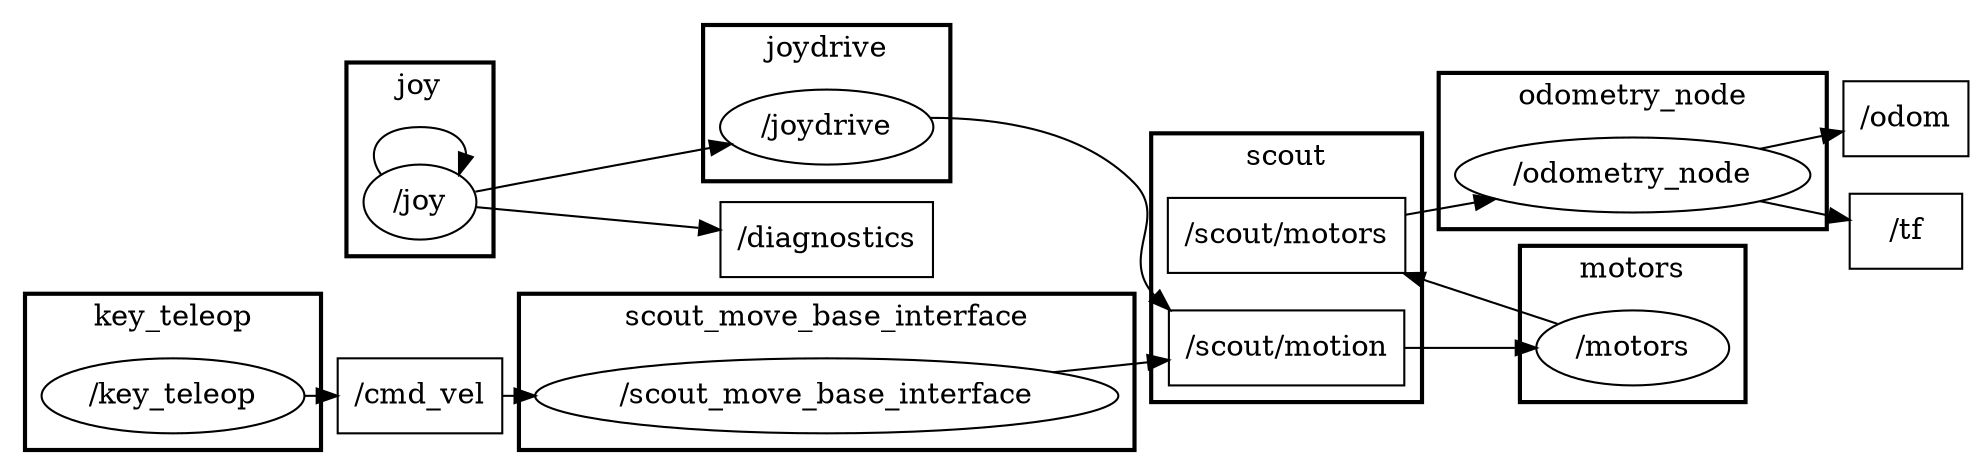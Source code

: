 digraph graphname {
	graph [bb="0,0,792,229",
		compound=True,
		rank=same,
		rankdir=LR,
		ranksep=0.2
	];
	node [label="\N"];
	subgraph cluster_scout {
		graph [bb="460,13,568,142",
			compound=True,
			label=scout,
			lheight=0.21,
			lp="514,130.5",
			lwidth=0.40,
			rank=same,
			rankdir=LR,
			ranksep=0.2,
			style=bold
		];
		_scout_motors		 [URL=topic_3A_scout_motors,
			height=0.5,
			label="/scout/motors",
			pos="514,93",
			shape=box,
			width=1.2639];
		_scout_motion		 [URL=topic_3A_scout_motion,
			height=0.5,
			label="/scout/motion",
			pos="514,39",
			shape=box,
			width=1.2778];
	}
	subgraph cluster_joydrive {
		graph [bb="283,91,383,166",
			compound=True,
			label=joydrive,
			lheight=0.21,
			lp="333,154.5",
			lwidth=0.64,
			rank=same,
			rankdir=LR,
			ranksep=0.2,
			style=bold
		];
		_joydrive		 [URL=_joydrive,
			height=0.5,
			label="/joydrive",
			pos="333,117",
			shape=ellipse,
			width=1.1735];
	}
	subgraph cluster_key_teleop {
		graph [bb="8,8,128,83",
			compound=True,
			label=key_teleop,
			lheight=0.21,
			lp="68,71.5",
			lwidth=0.83,
			rank=same,
			rankdir=LR,
			ranksep=0.2,
			style=bold
		];
		_key_teleop		 [URL=_key_teleop,
			height=0.5,
			label="/key_teleop",
			pos="68,34",
			shape=ellipse,
			width=1.4443];
	}
	subgraph cluster_motors {
		graph [bb="606,13,700,88",
			compound=True,
			label=motors,
			lheight=0.21,
			lp="653,76.5",
			lwidth=0.54,
			rank=same,
			rankdir=LR,
			ranksep=0.2,
			style=bold
		];
		_motors		 [URL=_motors,
			height=0.5,
			label="/motors",
			pos="653,39",
			shape=ellipse,
			width=1.0652];
	}
	subgraph cluster_scout_move_base_interface {
		graph [bb="214,8,452,83",
			compound=True,
			label=scout_move_base_interface,
			lheight=0.21,
			lp="333,71.5",
			lwidth=2.10,
			rank=same,
			rankdir=LR,
			ranksep=0.2,
			style=bold
		];
		_scout_move_base_interface		 [URL=_scout_move_base_interface,
			height=0.5,
			label="/scout_move_base_interface",
			pos="333,34",
			shape=ellipse,
			width=3.0872];
	}
	subgraph cluster_joy {
		graph [bb="136,128,206,221",
			compound=True,
			label=joy,
			lheight=0.21,
			lp="171,209.5",
			lwidth=0.25,
			rank=same,
			rankdir=LR,
			ranksep=0.2,
			style=bold
		];
		_joy		 [URL=_joy,
			height=0.5,
			label="/joy",
			pos="171,154",
			shape=ellipse,
			width=0.75];
		_joy -> _joy		 [penwidth=1,
			pos="e,187.87,168.42 154.13,168.42 148.25,179.17 153.87,190 171,190 182.78,190 189.12,184.88 190.01,178.19"];
	}
	subgraph cluster_odometry_node {
		graph [bb="576,96,730,171",
			compound=True,
			label=odometry_node,
			lheight=0.21,
			lp="653,159.5",
			lwidth=1.19,
			rank=same,
			rankdir=LR,
			ranksep=0.2,
			style=bold
		];
		_odometry_node		 [URL=_odometry_node,
			height=0.5,
			label="/odometry_node",
			pos="653,122",
			shape=ellipse,
			width=1.9137];
	}
	_scout_motors -> _odometry_node	 [penwidth=1,
		pos="e,598.93,110.77 559.86,102.5 569.22,104.48 579.26,106.6 589.14,108.69"];
	_scout_motion -> _motors	 [penwidth=1,
		pos="e,614.58,39 560.24,39 574.41,39 590.09,39 604.42,39"];
	_diagnostics	 [URL=topic_3A_diagnostics,
		height=0.5,
		label="/diagnostics",
		pos="333,192",
		shape=box,
		width=1.125];
	_joy -> _diagnostics	 [penwidth=1,
		pos="e,292.26,186.42 194.42,163.39 200.68,165.78 207.54,168.18 214,170 236.07,176.21 260.96,181.14 282.17,184.75"];
	_joy -> _joydrive	 [penwidth=1,
		pos="e,295.43,125.46 196.65,148.3 220.25,142.84 256.46,134.47 285.49,127.75"];
	_odom	 [URL=topic_3A_odom,
		height=0.5,
		label="/odom",
		pos="765,149",
		shape=box,
		width=0.75];
	_tf	 [URL=topic_3A_tf,
		height=0.5,
		label="/tf",
		pos="765,95",
		shape=box,
		width=0.75];
	_cmd_vel	 [URL=topic_3A_cmd_vel,
		height=0.5,
		label="/cmd_vel",
		pos="171,34",
		shape=box,
		width=0.94444];
	_cmd_vel -> _scout_move_base_interface	 [penwidth=1,
		pos="e,221.57,34 205.15,34 207.15,34 209.22,34 211.33,34"];
	_joydrive -> _scout_motion	 [penwidth=1,
		pos="e,470.15,57.11 375.29,115.8 400.21,113.01 431.09,105.63 452,87 459.46,80.355 453.33,73.431 460,66 460.74,65.174 461.51,64.37 462.31,63.587"];
	_key_teleop -> _cmd_vel	 [penwidth=1,
		pos="e,136.8,34 120.09,34 122.31,34 124.52,34 126.72,34"];
	_motors -> _scout_motors	 [penwidth=1,
		pos="e,559.86,75.318 623,50.429 607.4,56.581 587.63,64.371 569.29,71.6"];
	_scout_move_base_interface -> _scout_motion	 [penwidth=1,
		pos="e,467.98,37.743 442.77,37.038 447.85,37.18 452.84,37.32 457.67,37.455"];
	_odometry_node -> _odom	 [penwidth=1,
		pos="e,737.77,142.56 703.85,134.24 711.99,136.23 720.29,138.27 728.01,140.17"];
	_odometry_node -> _tf	 [penwidth=1,
		pos="e,737.77,101.44 703.85,109.76 711.99,107.77 720.29,105.73 728.01,103.83"];
}
